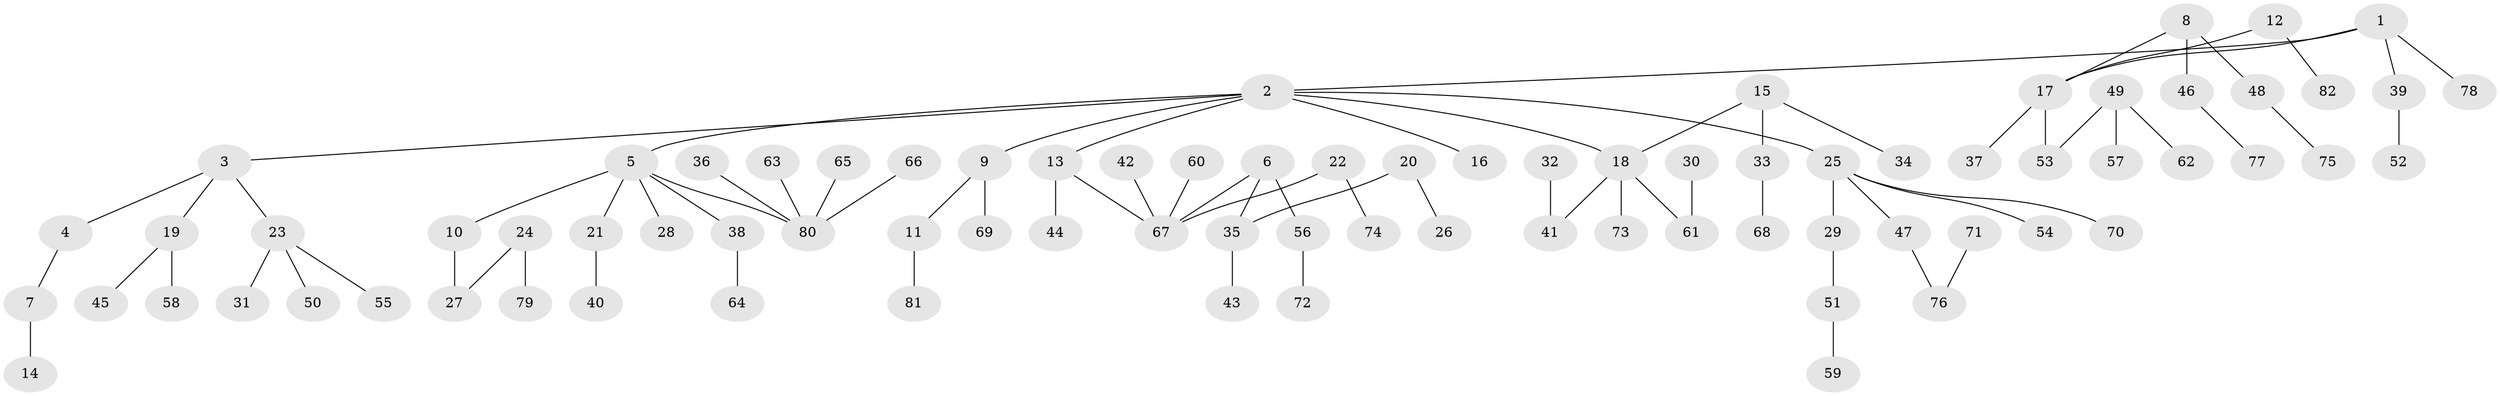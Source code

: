 // original degree distribution, {9: 0.007462686567164179, 4: 0.05223880597014925, 7: 0.007462686567164179, 1: 0.5, 3: 0.15671641791044777, 6: 0.022388059701492536, 2: 0.23880597014925373, 5: 0.014925373134328358}
// Generated by graph-tools (version 1.1) at 2025/37/03/04/25 23:37:30]
// undirected, 82 vertices, 81 edges
graph export_dot {
  node [color=gray90,style=filled];
  1;
  2;
  3;
  4;
  5;
  6;
  7;
  8;
  9;
  10;
  11;
  12;
  13;
  14;
  15;
  16;
  17;
  18;
  19;
  20;
  21;
  22;
  23;
  24;
  25;
  26;
  27;
  28;
  29;
  30;
  31;
  32;
  33;
  34;
  35;
  36;
  37;
  38;
  39;
  40;
  41;
  42;
  43;
  44;
  45;
  46;
  47;
  48;
  49;
  50;
  51;
  52;
  53;
  54;
  55;
  56;
  57;
  58;
  59;
  60;
  61;
  62;
  63;
  64;
  65;
  66;
  67;
  68;
  69;
  70;
  71;
  72;
  73;
  74;
  75;
  76;
  77;
  78;
  79;
  80;
  81;
  82;
  1 -- 2 [weight=1.0];
  1 -- 17 [weight=1.0];
  1 -- 39 [weight=1.0];
  1 -- 78 [weight=1.0];
  2 -- 3 [weight=1.0];
  2 -- 5 [weight=1.0];
  2 -- 9 [weight=1.0];
  2 -- 13 [weight=1.0];
  2 -- 16 [weight=1.0];
  2 -- 18 [weight=1.0];
  2 -- 25 [weight=1.0];
  3 -- 4 [weight=1.0];
  3 -- 19 [weight=1.0];
  3 -- 23 [weight=1.0];
  4 -- 7 [weight=1.0];
  5 -- 10 [weight=1.0];
  5 -- 21 [weight=1.0];
  5 -- 28 [weight=1.0];
  5 -- 38 [weight=1.0];
  5 -- 80 [weight=1.0];
  6 -- 35 [weight=1.0];
  6 -- 56 [weight=1.0];
  6 -- 67 [weight=1.0];
  7 -- 14 [weight=1.0];
  8 -- 17 [weight=1.0];
  8 -- 46 [weight=1.0];
  8 -- 48 [weight=1.0];
  9 -- 11 [weight=1.0];
  9 -- 69 [weight=1.0];
  10 -- 27 [weight=1.0];
  11 -- 81 [weight=1.0];
  12 -- 17 [weight=1.0];
  12 -- 82 [weight=1.0];
  13 -- 44 [weight=1.0];
  13 -- 67 [weight=1.0];
  15 -- 18 [weight=1.0];
  15 -- 33 [weight=1.0];
  15 -- 34 [weight=1.0];
  17 -- 37 [weight=1.0];
  17 -- 53 [weight=1.0];
  18 -- 41 [weight=1.0];
  18 -- 61 [weight=1.0];
  18 -- 73 [weight=1.0];
  19 -- 45 [weight=1.0];
  19 -- 58 [weight=1.0];
  20 -- 26 [weight=1.0];
  20 -- 35 [weight=1.0];
  21 -- 40 [weight=1.0];
  22 -- 67 [weight=1.0];
  22 -- 74 [weight=1.0];
  23 -- 31 [weight=1.0];
  23 -- 50 [weight=1.0];
  23 -- 55 [weight=1.0];
  24 -- 27 [weight=1.0];
  24 -- 79 [weight=1.0];
  25 -- 29 [weight=1.0];
  25 -- 47 [weight=1.0];
  25 -- 54 [weight=1.0];
  25 -- 70 [weight=1.0];
  29 -- 51 [weight=1.0];
  30 -- 61 [weight=1.0];
  32 -- 41 [weight=1.0];
  33 -- 68 [weight=1.0];
  35 -- 43 [weight=1.0];
  36 -- 80 [weight=1.0];
  38 -- 64 [weight=1.0];
  39 -- 52 [weight=1.0];
  42 -- 67 [weight=1.0];
  46 -- 77 [weight=1.0];
  47 -- 76 [weight=1.0];
  48 -- 75 [weight=1.0];
  49 -- 53 [weight=1.0];
  49 -- 57 [weight=1.0];
  49 -- 62 [weight=1.0];
  51 -- 59 [weight=1.0];
  56 -- 72 [weight=1.0];
  60 -- 67 [weight=1.0];
  63 -- 80 [weight=1.0];
  65 -- 80 [weight=1.0];
  66 -- 80 [weight=1.0];
  71 -- 76 [weight=1.0];
}
